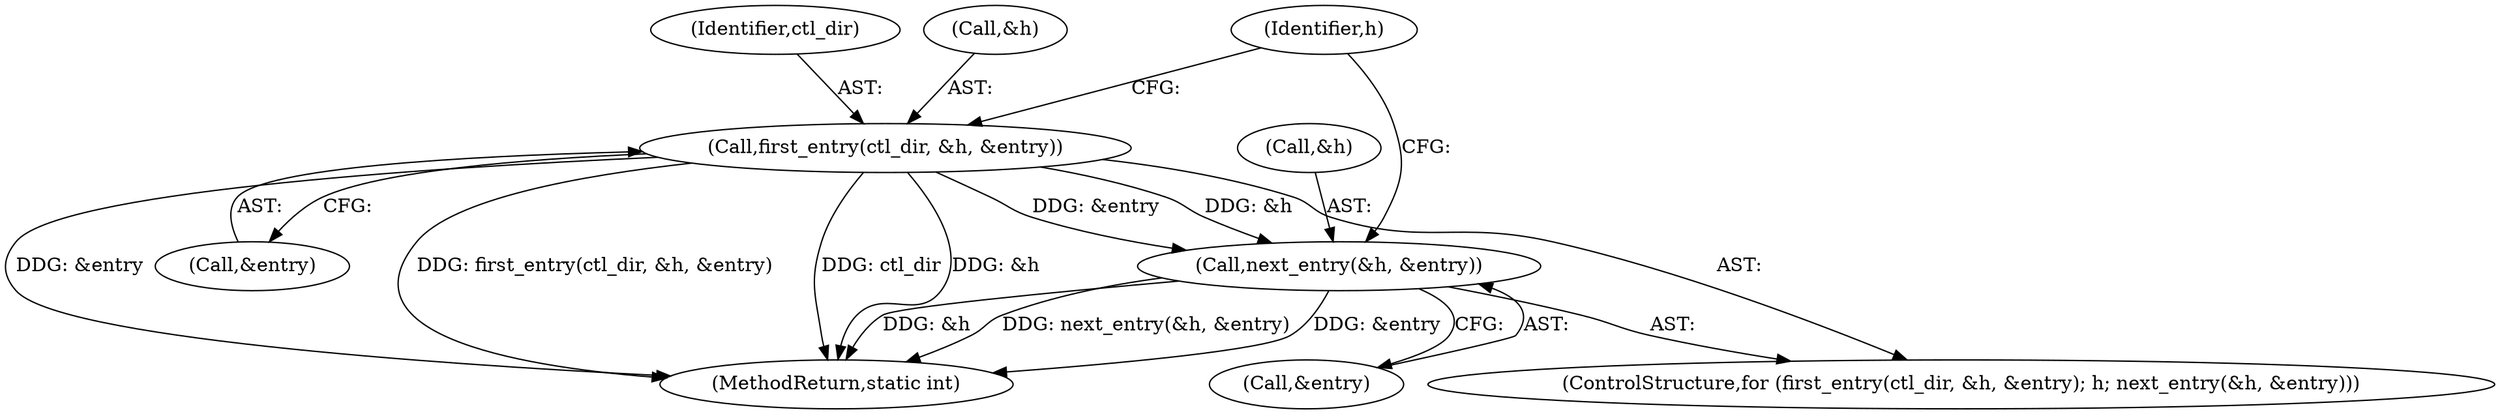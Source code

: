 digraph "0_linux_93362fa47fe98b62e4a34ab408c4a418432e7939@pointer" {
"1000141" [label="(Call,next_entry(&h, &entry))"];
"1000134" [label="(Call,first_entry(ctl_dir, &h, &entry))"];
"1000144" [label="(Call,&entry)"];
"1000140" [label="(Identifier,h)"];
"1000136" [label="(Call,&h)"];
"1000135" [label="(Identifier,ctl_dir)"];
"1000164" [label="(MethodReturn,static int)"];
"1000134" [label="(Call,first_entry(ctl_dir, &h, &entry))"];
"1000138" [label="(Call,&entry)"];
"1000141" [label="(Call,next_entry(&h, &entry))"];
"1000133" [label="(ControlStructure,for (first_entry(ctl_dir, &h, &entry); h; next_entry(&h, &entry)))"];
"1000142" [label="(Call,&h)"];
"1000141" -> "1000133"  [label="AST: "];
"1000141" -> "1000144"  [label="CFG: "];
"1000142" -> "1000141"  [label="AST: "];
"1000144" -> "1000141"  [label="AST: "];
"1000140" -> "1000141"  [label="CFG: "];
"1000141" -> "1000164"  [label="DDG: &h"];
"1000141" -> "1000164"  [label="DDG: next_entry(&h, &entry)"];
"1000141" -> "1000164"  [label="DDG: &entry"];
"1000134" -> "1000141"  [label="DDG: &h"];
"1000134" -> "1000141"  [label="DDG: &entry"];
"1000134" -> "1000133"  [label="AST: "];
"1000134" -> "1000138"  [label="CFG: "];
"1000135" -> "1000134"  [label="AST: "];
"1000136" -> "1000134"  [label="AST: "];
"1000138" -> "1000134"  [label="AST: "];
"1000140" -> "1000134"  [label="CFG: "];
"1000134" -> "1000164"  [label="DDG: &entry"];
"1000134" -> "1000164"  [label="DDG: first_entry(ctl_dir, &h, &entry)"];
"1000134" -> "1000164"  [label="DDG: ctl_dir"];
"1000134" -> "1000164"  [label="DDG: &h"];
}
